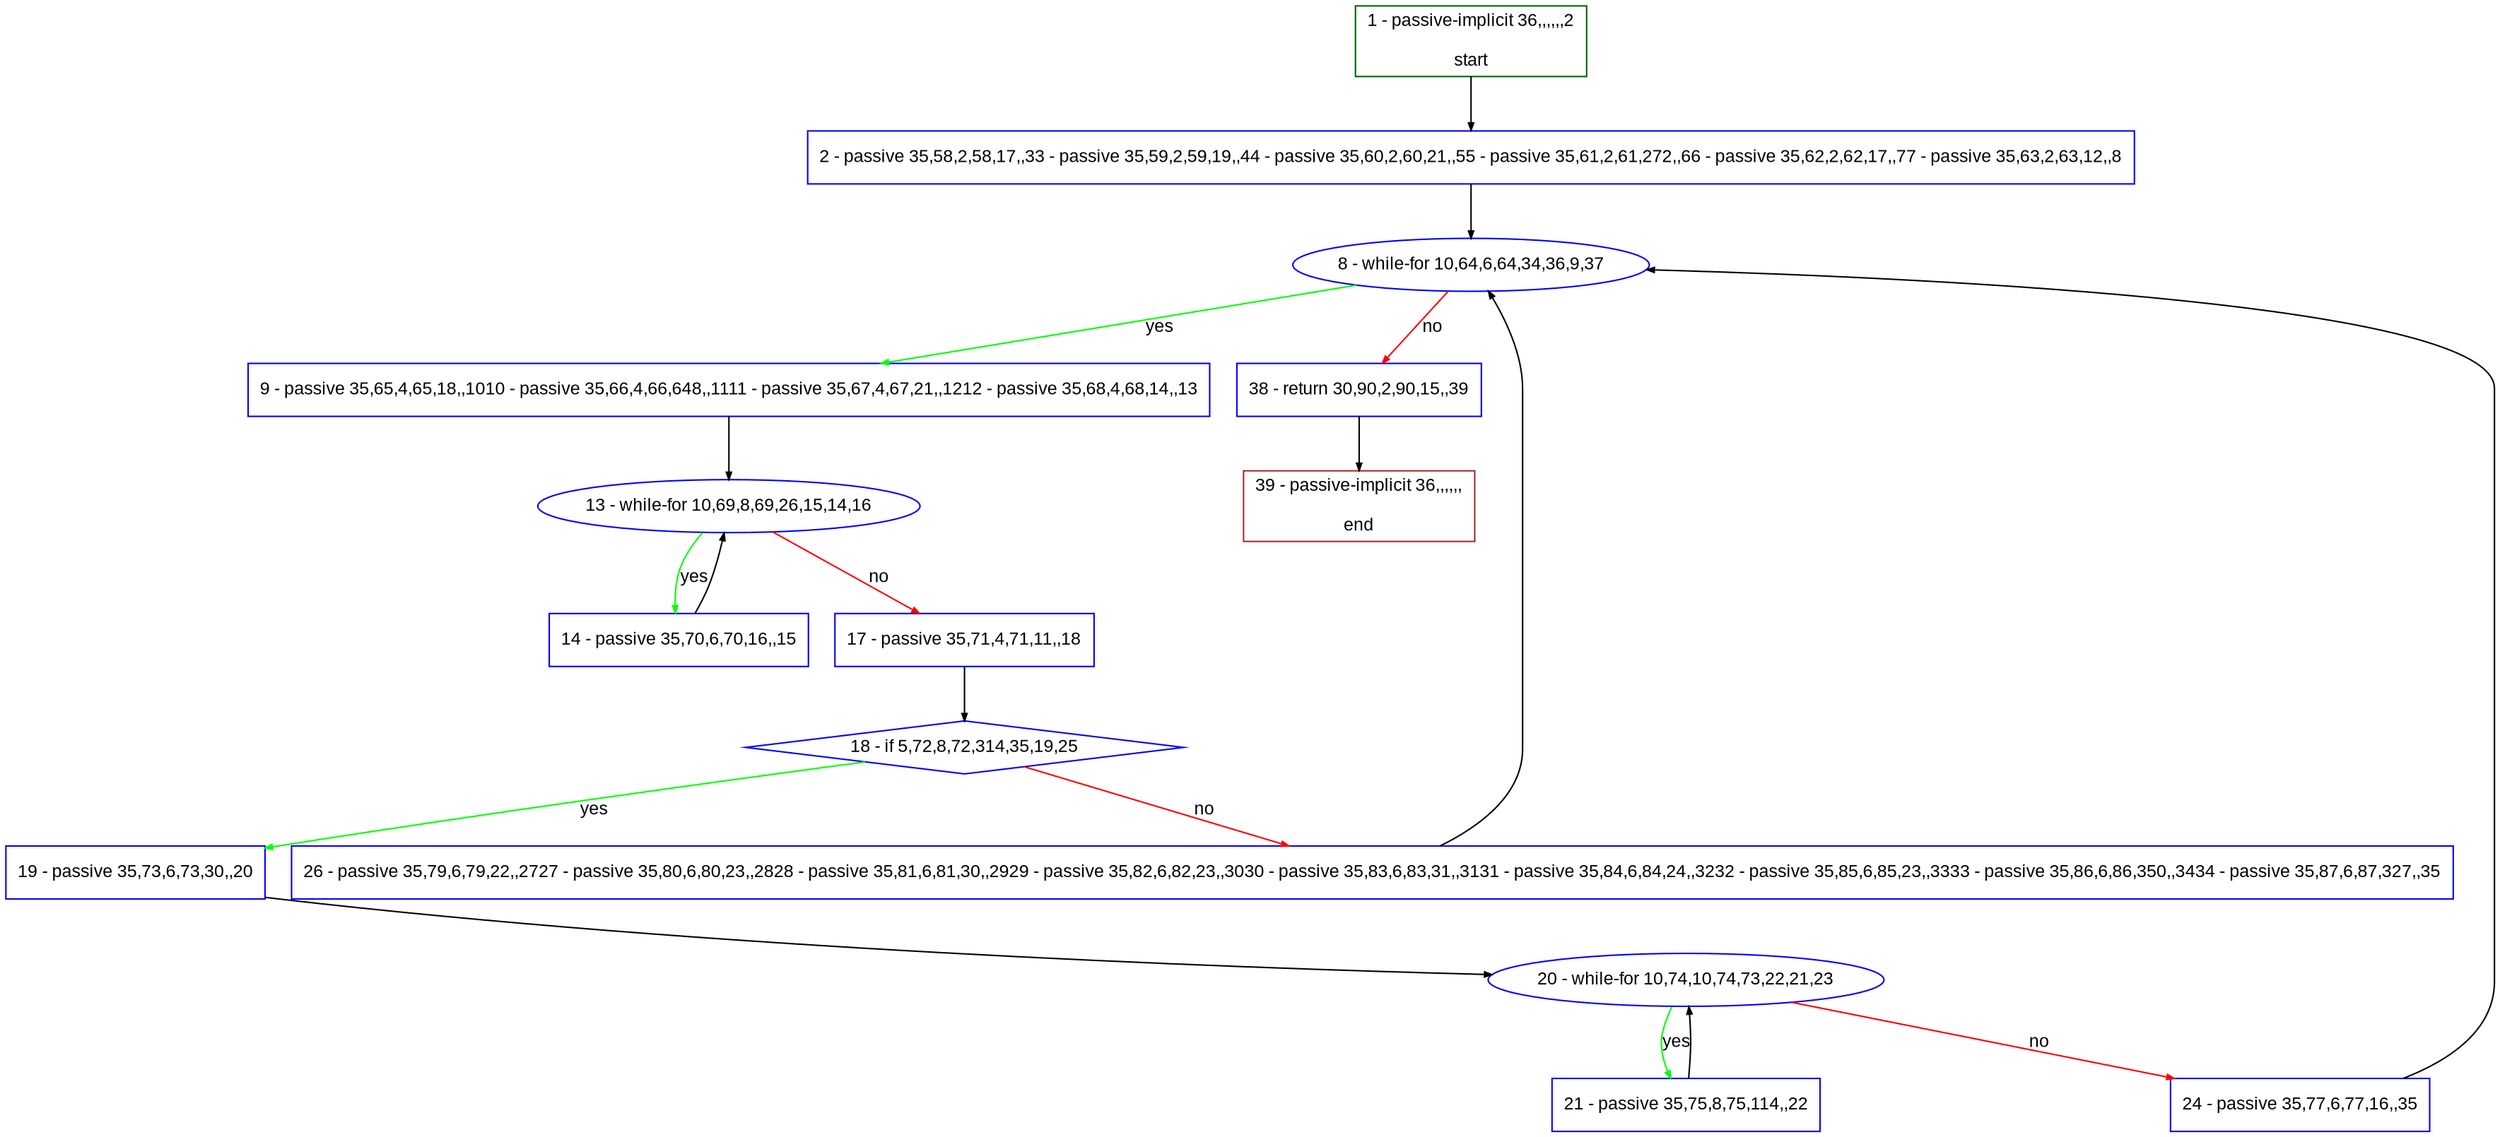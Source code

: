 digraph "" {
  graph [pack="true", label="", fontsize="12", packmode="clust", fontname="Arial", fillcolor="#FFFFCC", bgcolor="white", style="rounded,filled", compound="true"];
  node [node_initialized="no", label="", color="grey", fontsize="12", fillcolor="white", fontname="Arial", style="filled", shape="rectangle", compound="true", fixedsize="false"];
  edge [fontcolor="black", arrowhead="normal", arrowtail="none", arrowsize="0.5", ltail="", label="", color="black", fontsize="12", lhead="", fontname="Arial", dir="forward", compound="true"];
  __N1 [label="2 - passive 35,58,2,58,17,,33 - passive 35,59,2,59,19,,44 - passive 35,60,2,60,21,,55 - passive 35,61,2,61,272,,66 - passive 35,62,2,62,17,,77 - passive 35,63,2,63,12,,8", color="#0000ff", fillcolor="#ffffff", style="filled", shape="box"];
  __N2 [label="1 - passive-implicit 36,,,,,,2\n\nstart", color="#006400", fillcolor="#ffffff", style="filled", shape="box"];
  __N3 [label="8 - while-for 10,64,6,64,34,36,9,37", color="#0000ff", fillcolor="#ffffff", style="filled", shape="oval"];
  __N4 [label="9 - passive 35,65,4,65,18,,1010 - passive 35,66,4,66,648,,1111 - passive 35,67,4,67,21,,1212 - passive 35,68,4,68,14,,13", color="#0000ff", fillcolor="#ffffff", style="filled", shape="box"];
  __N5 [label="38 - return 30,90,2,90,15,,39", color="#0000ff", fillcolor="#ffffff", style="filled", shape="box"];
  __N6 [label="13 - while-for 10,69,8,69,26,15,14,16", color="#0000ff", fillcolor="#ffffff", style="filled", shape="oval"];
  __N7 [label="14 - passive 35,70,6,70,16,,15", color="#0000ff", fillcolor="#ffffff", style="filled", shape="box"];
  __N8 [label="17 - passive 35,71,4,71,11,,18", color="#0000ff", fillcolor="#ffffff", style="filled", shape="box"];
  __N9 [label="18 - if 5,72,8,72,314,35,19,25", color="#0000ff", fillcolor="#ffffff", style="filled", shape="diamond"];
  __N10 [label="19 - passive 35,73,6,73,30,,20", color="#0000ff", fillcolor="#ffffff", style="filled", shape="box"];
  __N11 [label="26 - passive 35,79,6,79,22,,2727 - passive 35,80,6,80,23,,2828 - passive 35,81,6,81,30,,2929 - passive 35,82,6,82,23,,3030 - passive 35,83,6,83,31,,3131 - passive 35,84,6,84,24,,3232 - passive 35,85,6,85,23,,3333 - passive 35,86,6,86,350,,3434 - passive 35,87,6,87,327,,35", color="#0000ff", fillcolor="#ffffff", style="filled", shape="box"];
  __N12 [label="20 - while-for 10,74,10,74,73,22,21,23", color="#0000ff", fillcolor="#ffffff", style="filled", shape="oval"];
  __N13 [label="21 - passive 35,75,8,75,114,,22", color="#0000ff", fillcolor="#ffffff", style="filled", shape="box"];
  __N14 [label="24 - passive 35,77,6,77,16,,35", color="#0000ff", fillcolor="#ffffff", style="filled", shape="box"];
  __N15 [label="39 - passive-implicit 36,,,,,,\n\nend", color="#a52a2a", fillcolor="#ffffff", style="filled", shape="box"];
  __N2 -> __N1 [arrowhead="normal", arrowtail="none", color="#000000", label="", dir="forward"];
  __N1 -> __N3 [arrowhead="normal", arrowtail="none", color="#000000", label="", dir="forward"];
  __N3 -> __N4 [arrowhead="normal", arrowtail="none", color="#00ff00", label="yes", dir="forward"];
  __N3 -> __N5 [arrowhead="normal", arrowtail="none", color="#ff0000", label="no", dir="forward"];
  __N4 -> __N6 [arrowhead="normal", arrowtail="none", color="#000000", label="", dir="forward"];
  __N6 -> __N7 [arrowhead="normal", arrowtail="none", color="#00ff00", label="yes", dir="forward"];
  __N7 -> __N6 [arrowhead="normal", arrowtail="none", color="#000000", label="", dir="forward"];
  __N6 -> __N8 [arrowhead="normal", arrowtail="none", color="#ff0000", label="no", dir="forward"];
  __N8 -> __N9 [arrowhead="normal", arrowtail="none", color="#000000", label="", dir="forward"];
  __N9 -> __N10 [arrowhead="normal", arrowtail="none", color="#00ff00", label="yes", dir="forward"];
  __N9 -> __N11 [arrowhead="normal", arrowtail="none", color="#ff0000", label="no", dir="forward"];
  __N10 -> __N12 [arrowhead="normal", arrowtail="none", color="#000000", label="", dir="forward"];
  __N12 -> __N13 [arrowhead="normal", arrowtail="none", color="#00ff00", label="yes", dir="forward"];
  __N13 -> __N12 [arrowhead="normal", arrowtail="none", color="#000000", label="", dir="forward"];
  __N12 -> __N14 [arrowhead="normal", arrowtail="none", color="#ff0000", label="no", dir="forward"];
  __N14 -> __N3 [arrowhead="normal", arrowtail="none", color="#000000", label="", dir="forward"];
  __N11 -> __N3 [arrowhead="normal", arrowtail="none", color="#000000", label="", dir="forward"];
  __N5 -> __N15 [arrowhead="normal", arrowtail="none", color="#000000", label="", dir="forward"];
}

